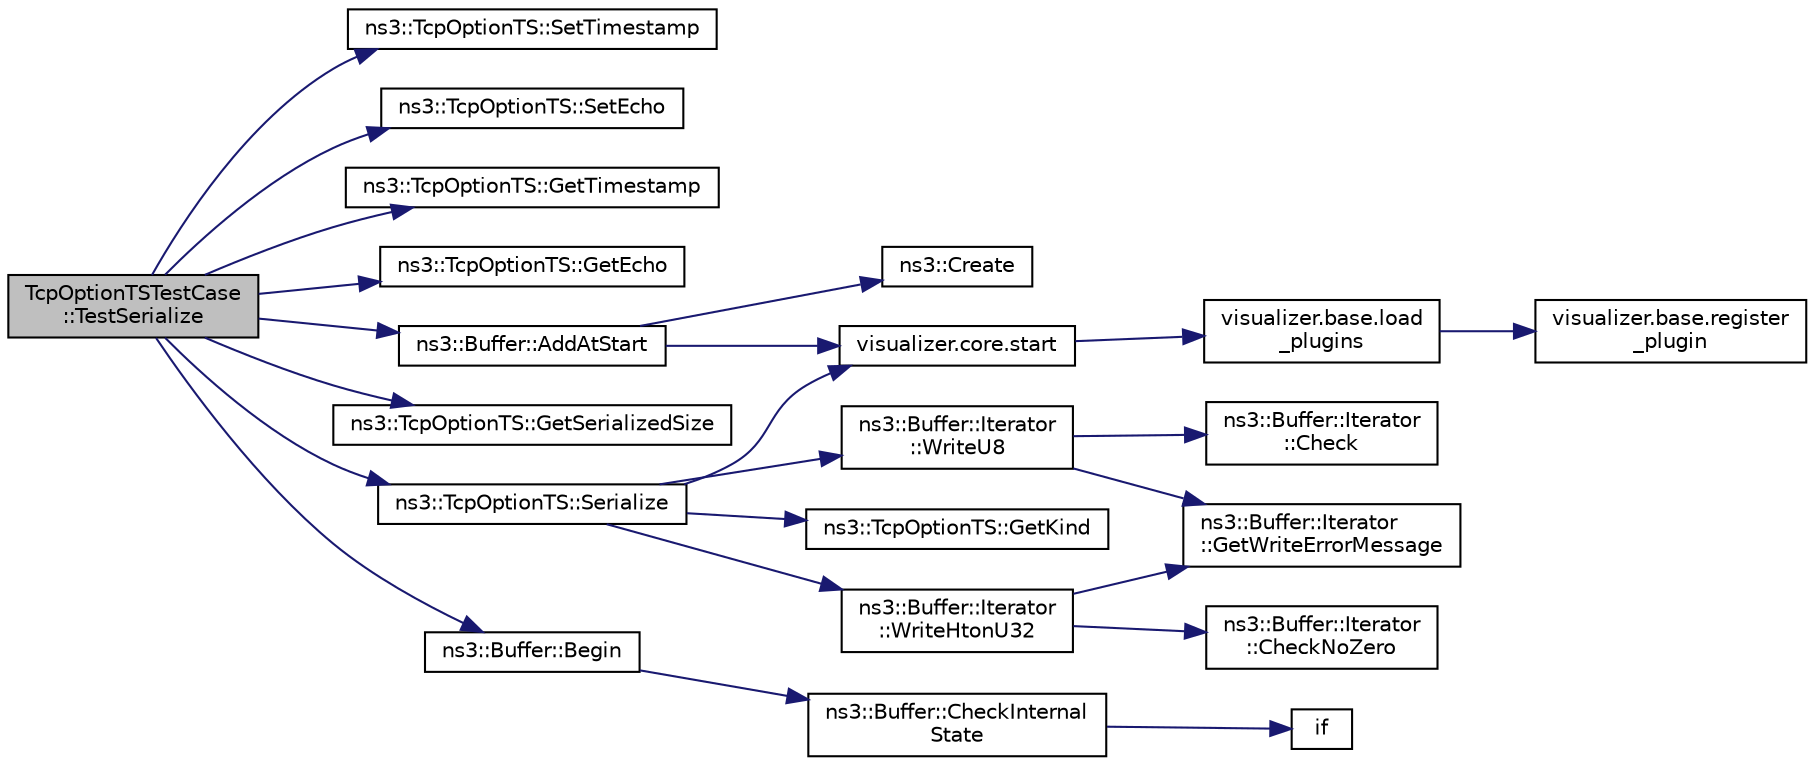 digraph "TcpOptionTSTestCase::TestSerialize"
{
  edge [fontname="Helvetica",fontsize="10",labelfontname="Helvetica",labelfontsize="10"];
  node [fontname="Helvetica",fontsize="10",shape=record];
  rankdir="LR";
  Node1 [label="TcpOptionTSTestCase\l::TestSerialize",height=0.2,width=0.4,color="black", fillcolor="grey75", style="filled", fontcolor="black"];
  Node1 -> Node2 [color="midnightblue",fontsize="10",style="solid"];
  Node2 [label="ns3::TcpOptionTS::SetTimestamp",height=0.2,width=0.4,color="black", fillcolor="white", style="filled",URL="$d0/dbe/classns3_1_1TcpOptionTS.html#a1419aa24133aa3422269a817a3dd62db",tooltip="Set the timestamp stored in the Option. "];
  Node1 -> Node3 [color="midnightblue",fontsize="10",style="solid"];
  Node3 [label="ns3::TcpOptionTS::SetEcho",height=0.2,width=0.4,color="black", fillcolor="white", style="filled",URL="$d0/dbe/classns3_1_1TcpOptionTS.html#ae64ff1487e5bf1b579ae2f6cff3dadd4",tooltip="Set the timestamp echo stored in the Option. "];
  Node1 -> Node4 [color="midnightblue",fontsize="10",style="solid"];
  Node4 [label="ns3::TcpOptionTS::GetTimestamp",height=0.2,width=0.4,color="black", fillcolor="white", style="filled",URL="$d0/dbe/classns3_1_1TcpOptionTS.html#a96298c3d347dba059cf671c4f33b6ee8",tooltip="Get the timestamp stored in the Option. "];
  Node1 -> Node5 [color="midnightblue",fontsize="10",style="solid"];
  Node5 [label="ns3::TcpOptionTS::GetEcho",height=0.2,width=0.4,color="black", fillcolor="white", style="filled",URL="$d0/dbe/classns3_1_1TcpOptionTS.html#ac89342e97b8f226a78ac57ebd461901b",tooltip="Get the timestamp echo stored in the Option. "];
  Node1 -> Node6 [color="midnightblue",fontsize="10",style="solid"];
  Node6 [label="ns3::Buffer::AddAtStart",height=0.2,width=0.4,color="black", fillcolor="white", style="filled",URL="$da/d85/classns3_1_1Buffer.html#a8abd8164c3671d3dadc98fc66fade7b1"];
  Node6 -> Node7 [color="midnightblue",fontsize="10",style="solid"];
  Node7 [label="visualizer.core.start",height=0.2,width=0.4,color="black", fillcolor="white", style="filled",URL="$df/d6c/namespacevisualizer_1_1core.html#a2a35e5d8a34af358b508dac8635754e0"];
  Node7 -> Node8 [color="midnightblue",fontsize="10",style="solid"];
  Node8 [label="visualizer.base.load\l_plugins",height=0.2,width=0.4,color="black", fillcolor="white", style="filled",URL="$d4/d39/namespacevisualizer_1_1base.html#ad171497a5ff1afe0a73bedaebf35448f"];
  Node8 -> Node9 [color="midnightblue",fontsize="10",style="solid"];
  Node9 [label="visualizer.base.register\l_plugin",height=0.2,width=0.4,color="black", fillcolor="white", style="filled",URL="$d4/d39/namespacevisualizer_1_1base.html#a6b0ffcff1e17ec4027496f50177e5b9e"];
  Node6 -> Node10 [color="midnightblue",fontsize="10",style="solid"];
  Node10 [label="ns3::Create",height=0.2,width=0.4,color="black", fillcolor="white", style="filled",URL="$d2/df2/group__ptr.html#ga0406dd2d929ceac05ce39d4579fa3e4b"];
  Node1 -> Node11 [color="midnightblue",fontsize="10",style="solid"];
  Node11 [label="ns3::TcpOptionTS::GetSerializedSize",height=0.2,width=0.4,color="black", fillcolor="white", style="filled",URL="$d0/dbe/classns3_1_1TcpOptionTS.html#a7a7ad69a22e63a72f6874fe8f3df994b",tooltip="Returns number of bytes required for Option serialization. "];
  Node1 -> Node12 [color="midnightblue",fontsize="10",style="solid"];
  Node12 [label="ns3::TcpOptionTS::Serialize",height=0.2,width=0.4,color="black", fillcolor="white", style="filled",URL="$d0/dbe/classns3_1_1TcpOptionTS.html#a78c958095d201d40006442a5cea4e41d",tooltip="Serialize the Option to a buffer iterator. "];
  Node12 -> Node7 [color="midnightblue",fontsize="10",style="solid"];
  Node12 -> Node13 [color="midnightblue",fontsize="10",style="solid"];
  Node13 [label="ns3::Buffer::Iterator\l::WriteU8",height=0.2,width=0.4,color="black", fillcolor="white", style="filled",URL="$d0/daf/classns3_1_1Buffer_1_1Iterator.html#a3c7bacca6cbb821c9d14fa4626b7ae16"];
  Node13 -> Node14 [color="midnightblue",fontsize="10",style="solid"];
  Node14 [label="ns3::Buffer::Iterator\l::Check",height=0.2,width=0.4,color="black", fillcolor="white", style="filled",URL="$d0/daf/classns3_1_1Buffer_1_1Iterator.html#af8d294593fd36e8b55124bdfba3d0152"];
  Node13 -> Node15 [color="midnightblue",fontsize="10",style="solid"];
  Node15 [label="ns3::Buffer::Iterator\l::GetWriteErrorMessage",height=0.2,width=0.4,color="black", fillcolor="white", style="filled",URL="$d0/daf/classns3_1_1Buffer_1_1Iterator.html#ae37b790336264f34d65971231c3ed1f1",tooltip="Returns an appropriate message indicating a write error. "];
  Node12 -> Node16 [color="midnightblue",fontsize="10",style="solid"];
  Node16 [label="ns3::TcpOptionTS::GetKind",height=0.2,width=0.4,color="black", fillcolor="white", style="filled",URL="$d0/dbe/classns3_1_1TcpOptionTS.html#aed740381b190fddac2eb37868b98c3be",tooltip="Get the `kind&#39; (as in {793}) of this option. "];
  Node12 -> Node17 [color="midnightblue",fontsize="10",style="solid"];
  Node17 [label="ns3::Buffer::Iterator\l::WriteHtonU32",height=0.2,width=0.4,color="black", fillcolor="white", style="filled",URL="$d0/daf/classns3_1_1Buffer_1_1Iterator.html#ac8a95d099acc1fa0e699200b4de82173"];
  Node17 -> Node18 [color="midnightblue",fontsize="10",style="solid"];
  Node18 [label="ns3::Buffer::Iterator\l::CheckNoZero",height=0.2,width=0.4,color="black", fillcolor="white", style="filled",URL="$d0/daf/classns3_1_1Buffer_1_1Iterator.html#a0e3ce8d8b629c64493095486d4408ffd"];
  Node17 -> Node15 [color="midnightblue",fontsize="10",style="solid"];
  Node1 -> Node19 [color="midnightblue",fontsize="10",style="solid"];
  Node19 [label="ns3::Buffer::Begin",height=0.2,width=0.4,color="black", fillcolor="white", style="filled",URL="$da/d85/classns3_1_1Buffer.html#a893d4bf50df13e730b6cd0fda91b967f"];
  Node19 -> Node20 [color="midnightblue",fontsize="10",style="solid"];
  Node20 [label="ns3::Buffer::CheckInternal\lState",height=0.2,width=0.4,color="black", fillcolor="white", style="filled",URL="$da/d85/classns3_1_1Buffer.html#a6202ce7f1ecc1fc7a14cc13017375d14",tooltip="Checks the internal buffer structures consistency. "];
  Node20 -> Node21 [color="midnightblue",fontsize="10",style="solid"];
  Node21 [label="if",height=0.2,width=0.4,color="black", fillcolor="white", style="filled",URL="$d8/d0e/loss__ITU1238_8m.html#a419d895abe1313c35fa353c93802647e"];
}

